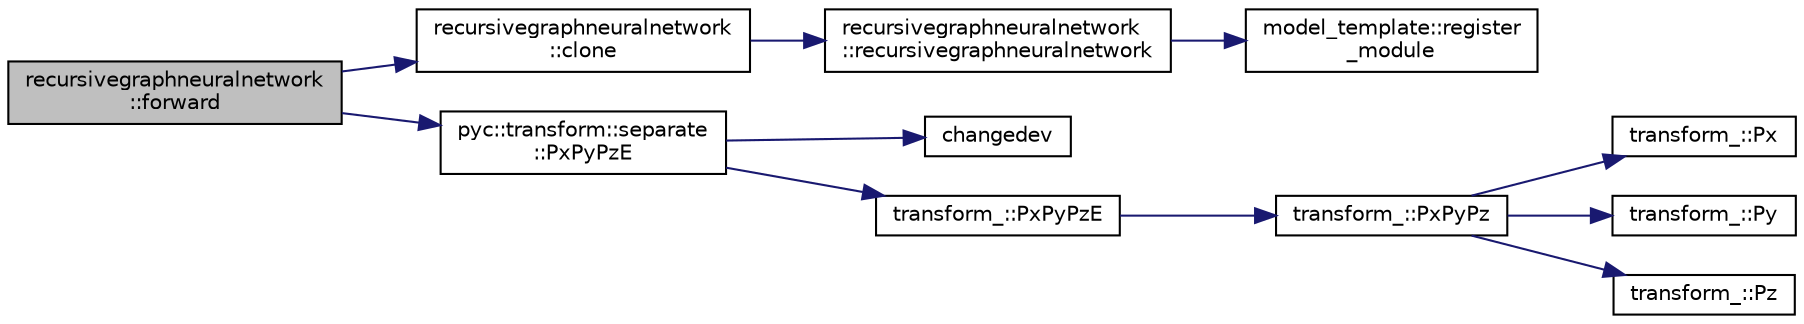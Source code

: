 digraph "recursivegraphneuralnetwork::forward"
{
 // INTERACTIVE_SVG=YES
 // LATEX_PDF_SIZE
  edge [fontname="Helvetica",fontsize="10",labelfontname="Helvetica",labelfontsize="10"];
  node [fontname="Helvetica",fontsize="10",shape=record];
  rankdir="LR";
  Node1 [label="recursivegraphneuralnetwork\l::forward",height=0.2,width=0.4,color="black", fillcolor="grey75", style="filled", fontcolor="black",tooltip="Virtual forward pass method for a single graph."];
  Node1 -> Node2 [color="midnightblue",fontsize="10",style="solid",fontname="Helvetica"];
  Node2 [label="recursivegraphneuralnetwork\l::clone",height=0.2,width=0.4,color="black", fillcolor="white", style="filled",URL="$classrecursivegraphneuralnetwork.html#ab814577681dd9fcc979ebe9b8cdfe0f6",tooltip="Creates a clone of the model template."];
  Node2 -> Node3 [color="midnightblue",fontsize="10",style="solid",fontname="Helvetica"];
  Node3 [label="recursivegraphneuralnetwork\l::recursivegraphneuralnetwork",height=0.2,width=0.4,color="black", fillcolor="white", style="filled",URL="$classrecursivegraphneuralnetwork.html#aa3a248bd7e709fbd082389be9a37c57c",tooltip=" "];
  Node3 -> Node4 [color="midnightblue",fontsize="10",style="solid",fontname="Helvetica"];
  Node4 [label="model_template::register\l_module",height=0.2,width=0.4,color="black", fillcolor="white", style="filled",URL="$classmodel__template.html#a456e96f75278fed9c8d6f4dbff885e39",tooltip="Registers a PyTorch sequential module with the model."];
  Node1 -> Node5 [color="midnightblue",fontsize="10",style="solid",fontname="Helvetica"];
  Node5 [label="pyc::transform::separate\l::PxPyPzE",height=0.2,width=0.4,color="black", fillcolor="white", style="filled",URL="$namespacepyc_1_1transform_1_1separate.html#a720f165f6c3acc7c6ed1b33dd2c369bb",tooltip=" "];
  Node5 -> Node6 [color="midnightblue",fontsize="10",style="solid",fontname="Helvetica"];
  Node6 [label="changedev",height=0.2,width=0.4,color="black", fillcolor="white", style="filled",URL="$utils_8h.html#a123aed6d73594e07c6401a7a6c587808",tooltip=" "];
  Node5 -> Node7 [color="midnightblue",fontsize="10",style="solid",fontname="Helvetica"];
  Node7 [label="transform_::PxPyPzE",height=0.2,width=0.4,color="black", fillcolor="white", style="filled",URL="$namespacetransform__.html#a87dc88421ea78ec3b9c73c86cc5ade19",tooltip="Computes the 4-momentum (Px, Py, Pz, E)."];
  Node7 -> Node8 [color="midnightblue",fontsize="10",style="solid",fontname="Helvetica"];
  Node8 [label="transform_::PxPyPz",height=0.2,width=0.4,color="black", fillcolor="white", style="filled",URL="$namespacetransform__.html#aa38819d479d31edd3f79b4f8e96ef8be",tooltip="Computes the 3-momentum (Px, Py, Pz)."];
  Node8 -> Node9 [color="midnightblue",fontsize="10",style="solid",fontname="Helvetica"];
  Node9 [label="transform_::Px",height=0.2,width=0.4,color="black", fillcolor="white", style="filled",URL="$namespacetransform__.html#a4573dda96168ebbd38a408e64cc3d5ff",tooltip="Computes the x-component of momentum (Px)."];
  Node8 -> Node10 [color="midnightblue",fontsize="10",style="solid",fontname="Helvetica"];
  Node10 [label="transform_::Py",height=0.2,width=0.4,color="black", fillcolor="white", style="filled",URL="$namespacetransform__.html#a51363ab29a6390a86a8ea75573a7a196",tooltip="Computes the y-component of momentum (Py)."];
  Node8 -> Node11 [color="midnightblue",fontsize="10",style="solid",fontname="Helvetica"];
  Node11 [label="transform_::Pz",height=0.2,width=0.4,color="black", fillcolor="white", style="filled",URL="$namespacetransform__.html#a28be39b0041a97b1667ccd1ff301f784",tooltip="Computes the z-component of momentum (Pz)."];
}
